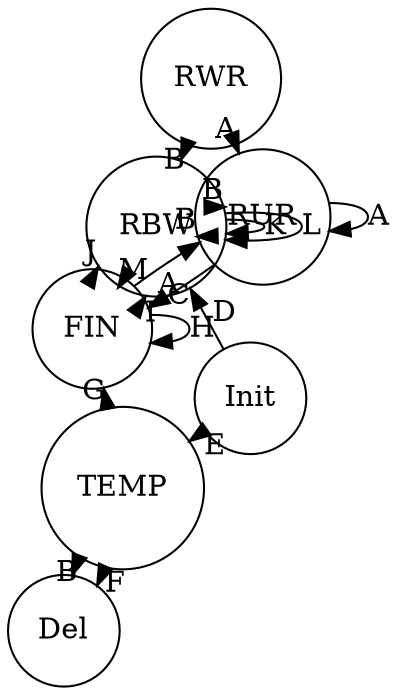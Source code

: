 digraph hello {
//A = Replica Recovery Starts
//B = DN Dies
graph [layout=neato]
node [shape=circle]
TEMP [label="TEMP"]
INIT [label="Init"]
FINALIZED [label="FIN"]
RBW [label="RBW"]
RUR [label="RUR"]
RWR [label="RWR"]
DEL [label="Del"]

INIT->RBW [label="D"] //Create
INIT->TEMP [label="E"] //start copy for balancing

TEMP->DEL [label="F"]//failed copy for balancing
TEMP->DEL [label="B"]
TEMP->FINALIZED [label="G"]//success copy for balancing

FINALIZED->RUR [label="A"] //Replica Recovery Starts
FINALIZED->RBW [label="J"] //Append
FINALIZED->RBW [label="I"] //Append Recovery
FINALIZED->FINALIZED [label="H"]//Close Recovery

RUR->RUR [label="A"] //Replica Recovery Starts
RUR->RBW [label="B"] //DN Dies
RUR->FINALIZED [label="C"] //Replica Recovery Finishes

RWR->RBW [label="B"] //DN Dies
RWR->RUR [label="A"] //Replica Recovery Starts

RBW->RBW [label="K"] //write
RBW->RBW [label="L"] //Pipeline Recovery
RBW->RUR [label="B"]
RBW->FINALIZED [label="M"] //close
}
